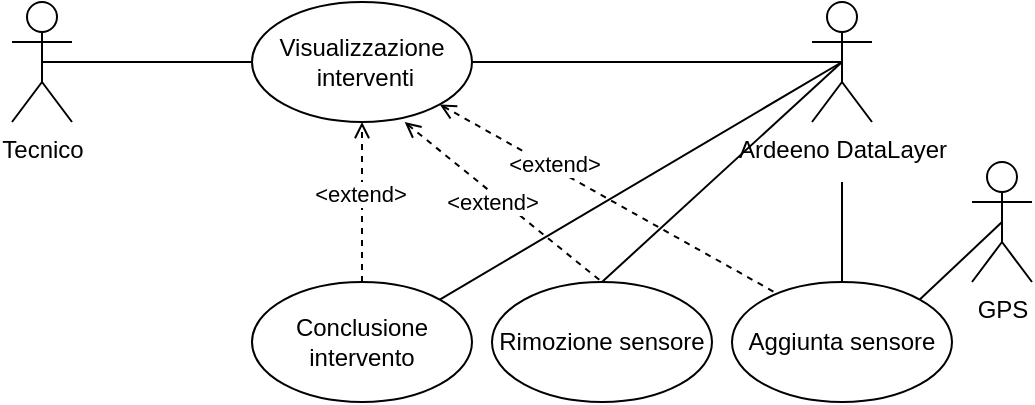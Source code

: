 <mxfile scale="3" border="0">
    <diagram id="R2lEEEUBdFMjLlhIrx00" name="Page-1">
        <mxGraphModel dx="694" dy="563" grid="1" gridSize="10" guides="1" tooltips="1" connect="1" arrows="1" fold="1" page="1" pageScale="1" pageWidth="827" pageHeight="1169" background="#FFFFFF" math="0" shadow="0" extFonts="Permanent Marker^https://fonts.googleapis.com/css?family=Permanent+Marker">
            <root>
                <mxCell id="0"/>
                <mxCell id="1" parent="0"/>
                <mxCell id="RJFD0Sm-HPqhG27CNGZm-23" value="Tecnico" style="shape=umlActor;verticalLabelPosition=bottom;verticalAlign=top;html=1;outlineConnect=0;" parent="1" vertex="1">
                    <mxGeometry x="190" y="340" width="30" height="60" as="geometry"/>
                </mxCell>
                <mxCell id="RJFD0Sm-HPqhG27CNGZm-24" value="" style="edgeStyle=none;rounded=0;jumpStyle=none;orthogonalLoop=1;jettySize=auto;html=1;strokeWidth=1;endArrow=none;endFill=0;entryX=0.5;entryY=0.5;entryDx=0;entryDy=0;entryPerimeter=0;" parent="1" source="RJFD0Sm-HPqhG27CNGZm-25" target="RJFD0Sm-HPqhG27CNGZm-23" edge="1">
                    <mxGeometry relative="1" as="geometry"/>
                </mxCell>
                <mxCell id="5" style="edgeStyle=none;html=1;exitX=1;exitY=0.5;exitDx=0;exitDy=0;entryX=0.5;entryY=0.5;entryDx=0;entryDy=0;entryPerimeter=0;endArrow=none;endFill=0;" parent="1" source="RJFD0Sm-HPqhG27CNGZm-25" target="RJFD0Sm-HPqhG27CNGZm-31" edge="1">
                    <mxGeometry relative="1" as="geometry"/>
                </mxCell>
                <mxCell id="RJFD0Sm-HPqhG27CNGZm-25" value="Visualizzazione&lt;br&gt;&amp;nbsp;interventi" style="ellipse;whiteSpace=wrap;html=1;" parent="1" vertex="1">
                    <mxGeometry x="310" y="340" width="110" height="60" as="geometry"/>
                </mxCell>
                <mxCell id="RJFD0Sm-HPqhG27CNGZm-26" style="rounded=0;orthogonalLoop=1;jettySize=auto;html=1;exitX=0.5;exitY=0;exitDx=0;exitDy=0;endArrow=open;endFill=0;dashed=1;strokeWidth=1;jumpStyle=none;entryX=0.5;entryY=1;entryDx=0;entryDy=0;" parent="1" source="RJFD0Sm-HPqhG27CNGZm-29" target="RJFD0Sm-HPqhG27CNGZm-25" edge="1">
                    <mxGeometry relative="1" as="geometry">
                        <mxPoint x="380" y="430" as="targetPoint"/>
                    </mxGeometry>
                </mxCell>
                <mxCell id="RJFD0Sm-HPqhG27CNGZm-27" value="&amp;lt;extend&amp;gt;" style="edgeLabel;html=1;align=center;verticalAlign=middle;resizable=0;points=[];" parent="RJFD0Sm-HPqhG27CNGZm-26" vertex="1" connectable="0">
                    <mxGeometry x="0.109" y="1" relative="1" as="geometry">
                        <mxPoint as="offset"/>
                    </mxGeometry>
                </mxCell>
                <mxCell id="RJFD0Sm-HPqhG27CNGZm-28" style="edgeStyle=none;rounded=0;jumpStyle=none;orthogonalLoop=1;jettySize=auto;html=1;exitX=1;exitY=0;exitDx=0;exitDy=0;entryX=0.5;entryY=0.5;entryDx=0;entryDy=0;entryPerimeter=0;strokeWidth=1;endArrow=none;endFill=0;" parent="1" source="RJFD0Sm-HPqhG27CNGZm-29" target="RJFD0Sm-HPqhG27CNGZm-31" edge="1">
                    <mxGeometry relative="1" as="geometry"/>
                </mxCell>
                <mxCell id="RJFD0Sm-HPqhG27CNGZm-29" value="Conclusione intervento" style="ellipse;whiteSpace=wrap;html=1;" parent="1" vertex="1">
                    <mxGeometry x="310" y="480" width="110" height="60" as="geometry"/>
                </mxCell>
                <mxCell id="RJFD0Sm-HPqhG27CNGZm-31" value="Ardeeno DataLayer" style="shape=umlActor;verticalLabelPosition=bottom;verticalAlign=top;html=1;outlineConnect=0;" parent="1" vertex="1">
                    <mxGeometry x="590" y="340" width="30" height="60" as="geometry"/>
                </mxCell>
                <mxCell id="RJFD0Sm-HPqhG27CNGZm-40" style="edgeStyle=none;rounded=0;jumpStyle=none;orthogonalLoop=1;jettySize=auto;html=1;exitX=1;exitY=1;exitDx=0;exitDy=0;strokeWidth=1;endArrow=none;endFill=0;dashed=1;startArrow=open;startFill=0;" parent="1" source="RJFD0Sm-HPqhG27CNGZm-25" edge="1">
                    <mxGeometry relative="1" as="geometry">
                        <mxPoint x="640" y="520" as="sourcePoint"/>
                        <mxPoint x="580" y="490" as="targetPoint"/>
                    </mxGeometry>
                </mxCell>
                <mxCell id="RJFD0Sm-HPqhG27CNGZm-41" value="&lt;div&gt;&amp;lt;extend&amp;gt;&lt;/div&gt;" style="edgeLabel;html=1;align=center;verticalAlign=middle;resizable=0;points=[];" parent="RJFD0Sm-HPqhG27CNGZm-40" vertex="1" connectable="0">
                    <mxGeometry x="0.182" y="-1" relative="1" as="geometry">
                        <mxPoint x="-47" y="-30" as="offset"/>
                    </mxGeometry>
                </mxCell>
                <mxCell id="RJFD0Sm-HPqhG27CNGZm-42" style="edgeStyle=none;rounded=0;jumpStyle=none;orthogonalLoop=1;jettySize=auto;html=1;exitX=0.5;exitY=0;exitDx=0;exitDy=0;strokeWidth=1;startArrow=none;startFill=0;endArrow=none;endFill=0;" parent="1" source="RJFD0Sm-HPqhG27CNGZm-39" edge="1">
                    <mxGeometry relative="1" as="geometry">
                        <mxPoint x="605" y="430" as="targetPoint"/>
                    </mxGeometry>
                </mxCell>
                <mxCell id="RJFD0Sm-HPqhG27CNGZm-39" value="Aggiunta sensore" style="ellipse;whiteSpace=wrap;html=1;" parent="1" vertex="1">
                    <mxGeometry x="550" y="480" width="110" height="60" as="geometry"/>
                </mxCell>
                <mxCell id="10" value="Rimozione sensore" style="ellipse;whiteSpace=wrap;html=1;" parent="1" vertex="1">
                    <mxGeometry x="430" y="480" width="110" height="60" as="geometry"/>
                </mxCell>
                <mxCell id="11" style="edgeStyle=none;rounded=0;jumpStyle=none;orthogonalLoop=1;jettySize=auto;html=1;strokeWidth=1;endArrow=none;endFill=0;dashed=1;startArrow=open;startFill=0;exitX=0.694;exitY=1.001;exitDx=0;exitDy=0;exitPerimeter=0;entryX=0.5;entryY=0;entryDx=0;entryDy=0;" parent="1" source="RJFD0Sm-HPqhG27CNGZm-25" target="10" edge="1">
                    <mxGeometry relative="1" as="geometry">
                        <mxPoint x="414.208" y="401.039" as="sourcePoint"/>
                        <mxPoint x="590" y="500" as="targetPoint"/>
                    </mxGeometry>
                </mxCell>
                <mxCell id="12" value="&lt;div&gt;&amp;lt;extend&amp;gt;&lt;/div&gt;" style="edgeLabel;html=1;align=center;verticalAlign=middle;resizable=0;points=[];" parent="11" vertex="1" connectable="0">
                    <mxGeometry x="0.182" y="-1" relative="1" as="geometry">
                        <mxPoint x="-14" y="-8" as="offset"/>
                    </mxGeometry>
                </mxCell>
                <mxCell id="13" style="edgeStyle=none;rounded=0;jumpStyle=none;orthogonalLoop=1;jettySize=auto;html=1;exitX=0.5;exitY=0;exitDx=0;exitDy=0;entryX=0.5;entryY=0.5;entryDx=0;entryDy=0;entryPerimeter=0;strokeWidth=1;endArrow=none;endFill=0;" parent="1" source="10" target="RJFD0Sm-HPqhG27CNGZm-31" edge="1">
                    <mxGeometry relative="1" as="geometry">
                        <mxPoint x="414.208" y="498.961" as="sourcePoint"/>
                        <mxPoint x="615" y="380" as="targetPoint"/>
                    </mxGeometry>
                </mxCell>
                <mxCell id="5gecG4SA-mFeOVy3M1LV-17" style="rounded=0;orthogonalLoop=1;jettySize=auto;html=1;exitX=0.5;exitY=0.5;exitDx=0;exitDy=0;exitPerimeter=0;entryX=1;entryY=0;entryDx=0;entryDy=0;endArrow=none;endFill=0;" parent="1" source="5gecG4SA-mFeOVy3M1LV-15" target="RJFD0Sm-HPqhG27CNGZm-39" edge="1">
                    <mxGeometry relative="1" as="geometry"/>
                </mxCell>
                <mxCell id="5gecG4SA-mFeOVy3M1LV-15" value="GPS" style="shape=umlActor;verticalLabelPosition=bottom;verticalAlign=top;html=1;outlineConnect=0;" parent="1" vertex="1">
                    <mxGeometry x="670" y="420" width="30" height="60" as="geometry"/>
                </mxCell>
            </root>
        </mxGraphModel>
    </diagram>
</mxfile>